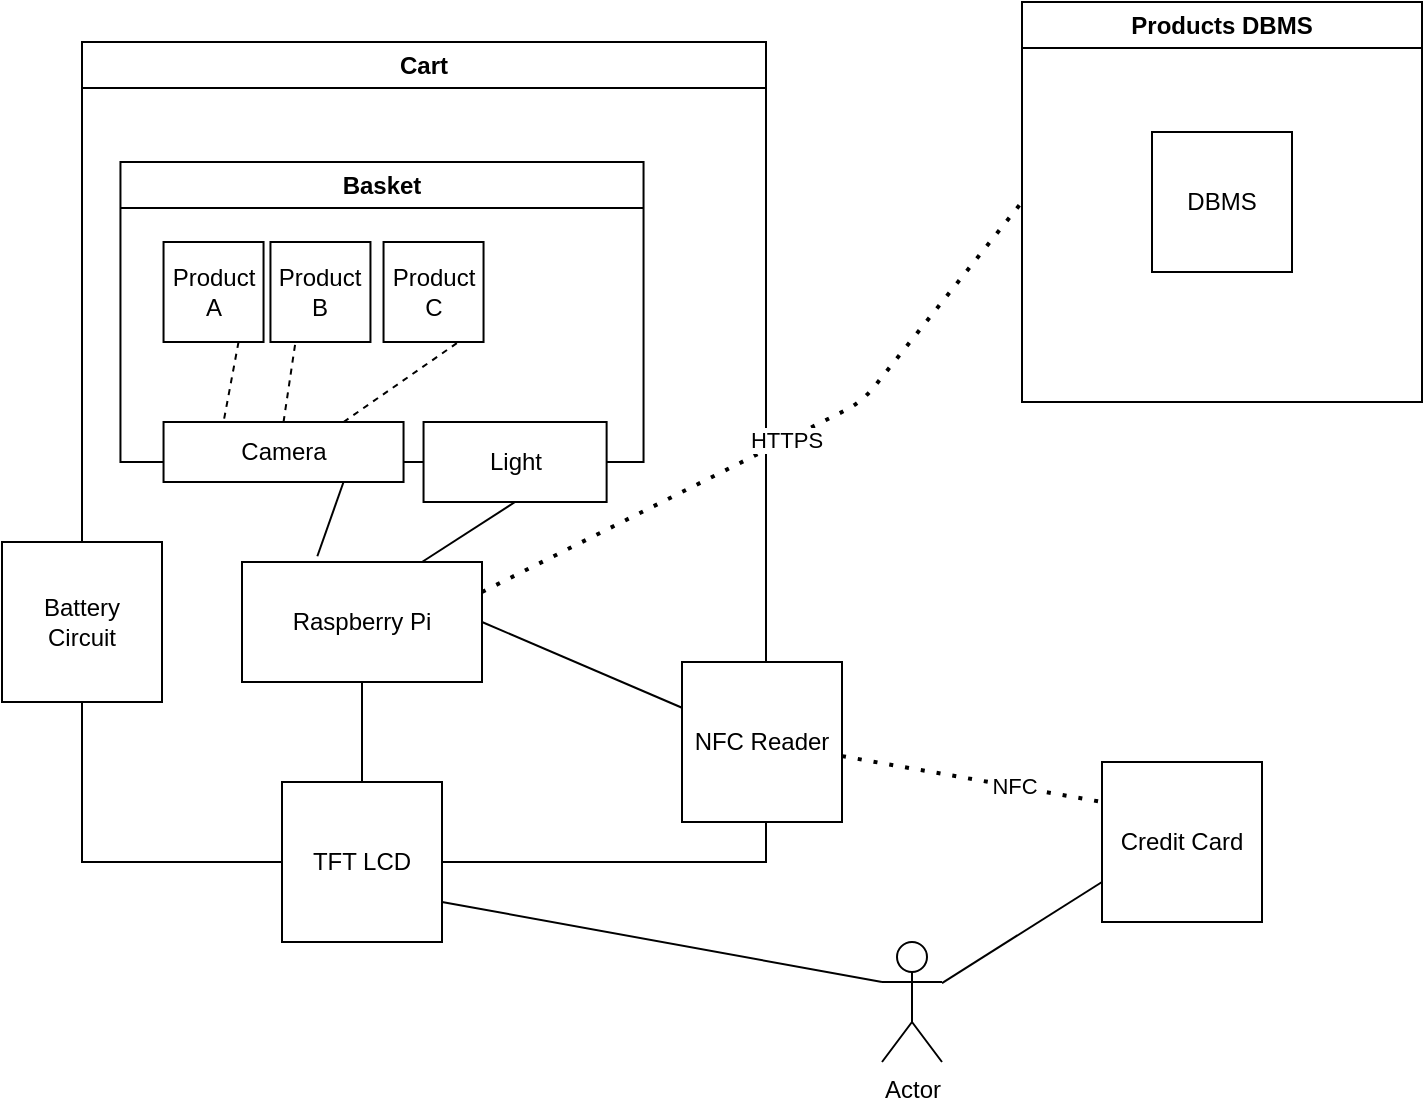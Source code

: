<mxfile>
    <diagram id="13ZNeHXRz-84Zpn5O_HL" name="Page-1">
        <mxGraphModel dx="1037" dy="804" grid="1" gridSize="10" guides="1" tooltips="1" connect="1" arrows="1" fold="1" page="1" pageScale="1" pageWidth="850" pageHeight="1100" math="0" shadow="0">
            <root>
                <mxCell id="0"/>
                <mxCell id="1" parent="0"/>
                <mxCell id="2" value="Cart" style="swimlane;whiteSpace=wrap;html=1;" vertex="1" parent="1">
                    <mxGeometry x="110" y="90" width="342" height="410" as="geometry"/>
                </mxCell>
                <mxCell id="3" value="Basket" style="swimlane;whiteSpace=wrap;html=1;" vertex="1" parent="2">
                    <mxGeometry x="19.23" y="60" width="261.54" height="150" as="geometry"/>
                </mxCell>
                <mxCell id="4" value="Product A" style="whiteSpace=wrap;html=1;aspect=fixed;" vertex="1" parent="3">
                    <mxGeometry x="21.54" y="40" width="50" height="50" as="geometry"/>
                </mxCell>
                <mxCell id="6" value="Product C" style="whiteSpace=wrap;html=1;aspect=fixed;" vertex="1" parent="3">
                    <mxGeometry x="131.54" y="40" width="50" height="50" as="geometry"/>
                </mxCell>
                <mxCell id="5" value="Product B" style="whiteSpace=wrap;html=1;aspect=fixed;" vertex="1" parent="3">
                    <mxGeometry x="75" y="40" width="50" height="50" as="geometry"/>
                </mxCell>
                <mxCell id="7" value="Camera" style="rounded=0;whiteSpace=wrap;html=1;" vertex="1" parent="3">
                    <mxGeometry x="21.54" y="130" width="120" height="30" as="geometry"/>
                </mxCell>
                <mxCell id="13" value="" style="endArrow=none;dashed=1;html=1;entryX=0.25;entryY=0;entryDx=0;entryDy=0;exitX=0.75;exitY=1;exitDx=0;exitDy=0;" edge="1" parent="3" source="4" target="7">
                    <mxGeometry width="50" height="50" relative="1" as="geometry">
                        <mxPoint x="50.77" y="190" as="sourcePoint"/>
                        <mxPoint x="100.77" y="140" as="targetPoint"/>
                    </mxGeometry>
                </mxCell>
                <mxCell id="15" value="" style="endArrow=none;dashed=1;html=1;exitX=0.5;exitY=0;exitDx=0;exitDy=0;entryX=0.25;entryY=1;entryDx=0;entryDy=0;" edge="1" parent="3" source="7" target="5">
                    <mxGeometry width="50" height="50" relative="1" as="geometry">
                        <mxPoint x="100.77" y="140" as="sourcePoint"/>
                        <mxPoint x="150.77" y="90" as="targetPoint"/>
                    </mxGeometry>
                </mxCell>
                <mxCell id="16" value="" style="endArrow=none;dashed=1;html=1;exitX=0.75;exitY=0;exitDx=0;exitDy=0;entryX=0.75;entryY=1;entryDx=0;entryDy=0;" edge="1" parent="3" source="7" target="6">
                    <mxGeometry width="50" height="50" relative="1" as="geometry">
                        <mxPoint x="110.77" y="140" as="sourcePoint"/>
                        <mxPoint x="160.77" y="90" as="targetPoint"/>
                    </mxGeometry>
                </mxCell>
                <mxCell id="8" value="Light" style="rounded=0;whiteSpace=wrap;html=1;" vertex="1" parent="2">
                    <mxGeometry x="170.77" y="190" width="91.54" height="40" as="geometry"/>
                </mxCell>
                <mxCell id="17" value="Raspberry Pi" style="rounded=0;whiteSpace=wrap;html=1;" vertex="1" parent="2">
                    <mxGeometry x="80" y="260" width="120" height="60" as="geometry"/>
                </mxCell>
                <mxCell id="18" value="Battery&lt;br&gt;Circuit" style="whiteSpace=wrap;html=1;aspect=fixed;" vertex="1" parent="2">
                    <mxGeometry x="-40" y="250" width="80" height="80" as="geometry"/>
                </mxCell>
                <mxCell id="23" value="" style="endArrow=none;html=1;exitX=0.314;exitY=-0.048;exitDx=0;exitDy=0;exitPerimeter=0;entryX=0.75;entryY=1;entryDx=0;entryDy=0;" edge="1" parent="2" source="17" target="7">
                    <mxGeometry width="50" height="50" relative="1" as="geometry">
                        <mxPoint x="90" y="270" as="sourcePoint"/>
                        <mxPoint x="140" y="220" as="targetPoint"/>
                    </mxGeometry>
                </mxCell>
                <mxCell id="24" value="" style="endArrow=none;html=1;entryX=0.5;entryY=1;entryDx=0;entryDy=0;exitX=0.75;exitY=0;exitDx=0;exitDy=0;" edge="1" parent="2" source="17" target="8">
                    <mxGeometry width="50" height="50" relative="1" as="geometry">
                        <mxPoint x="180" y="270" as="sourcePoint"/>
                        <mxPoint x="230" y="220" as="targetPoint"/>
                    </mxGeometry>
                </mxCell>
                <mxCell id="19" value="TFT LCD" style="whiteSpace=wrap;html=1;aspect=fixed;" vertex="1" parent="1">
                    <mxGeometry x="210" y="460" width="80" height="80" as="geometry"/>
                </mxCell>
                <mxCell id="20" value="" style="endArrow=none;html=1;exitX=0.5;exitY=0;exitDx=0;exitDy=0;entryX=0.5;entryY=1;entryDx=0;entryDy=0;" edge="1" parent="1" source="19" target="17">
                    <mxGeometry width="50" height="50" relative="1" as="geometry">
                        <mxPoint x="380" y="440" as="sourcePoint"/>
                        <mxPoint x="430" y="390" as="targetPoint"/>
                        <Array as="points"/>
                    </mxGeometry>
                </mxCell>
                <mxCell id="21" value="NFC Reader" style="whiteSpace=wrap;html=1;aspect=fixed;" vertex="1" parent="1">
                    <mxGeometry x="410" y="400" width="80" height="80" as="geometry"/>
                </mxCell>
                <mxCell id="22" value="" style="endArrow=none;html=1;exitX=1;exitY=0.5;exitDx=0;exitDy=0;" edge="1" parent="1" source="17" target="21">
                    <mxGeometry width="50" height="50" relative="1" as="geometry">
                        <mxPoint x="340" y="430" as="sourcePoint"/>
                        <mxPoint x="390" y="380" as="targetPoint"/>
                    </mxGeometry>
                </mxCell>
                <mxCell id="25" value="Credit Card" style="whiteSpace=wrap;html=1;aspect=fixed;" vertex="1" parent="1">
                    <mxGeometry x="620" y="450" width="80" height="80" as="geometry"/>
                </mxCell>
                <mxCell id="26" value="" style="endArrow=none;dashed=1;html=1;dashPattern=1 3;strokeWidth=2;entryX=0;entryY=0.25;entryDx=0;entryDy=0;" edge="1" parent="1" source="21" target="25">
                    <mxGeometry width="50" height="50" relative="1" as="geometry">
                        <mxPoint x="530" y="500" as="sourcePoint"/>
                        <mxPoint x="580" y="450" as="targetPoint"/>
                    </mxGeometry>
                </mxCell>
                <mxCell id="27" value="NFC" style="edgeLabel;html=1;align=center;verticalAlign=middle;resizable=0;points=[];" vertex="1" connectable="0" parent="26">
                    <mxGeometry x="0.304" relative="1" as="geometry">
                        <mxPoint x="1" as="offset"/>
                    </mxGeometry>
                </mxCell>
                <mxCell id="29" style="edgeStyle=none;html=1;entryX=0;entryY=0.75;entryDx=0;entryDy=0;endArrow=none;endFill=0;" edge="1" parent="1" source="28" target="25">
                    <mxGeometry relative="1" as="geometry"/>
                </mxCell>
                <mxCell id="30" style="edgeStyle=none;html=1;exitX=0;exitY=0.333;exitDx=0;exitDy=0;exitPerimeter=0;entryX=1;entryY=0.75;entryDx=0;entryDy=0;endArrow=none;endFill=0;" edge="1" parent="1" source="28" target="19">
                    <mxGeometry relative="1" as="geometry"/>
                </mxCell>
                <mxCell id="28" value="Actor" style="shape=umlActor;verticalLabelPosition=bottom;verticalAlign=top;html=1;outlineConnect=0;" vertex="1" parent="1">
                    <mxGeometry x="510" y="540" width="30" height="60" as="geometry"/>
                </mxCell>
                <mxCell id="32" value="Products DBMS" style="swimlane;whiteSpace=wrap;html=1;" vertex="1" parent="1">
                    <mxGeometry x="580" y="70" width="200" height="200" as="geometry"/>
                </mxCell>
                <mxCell id="33" value="DBMS" style="whiteSpace=wrap;html=1;aspect=fixed;" vertex="1" parent="32">
                    <mxGeometry x="65" y="65" width="70" height="70" as="geometry"/>
                </mxCell>
                <mxCell id="36" value="HTTPS" style="endArrow=none;dashed=1;html=1;dashPattern=1 3;strokeWidth=2;exitX=1;exitY=0.25;exitDx=0;exitDy=0;entryX=0;entryY=0.5;entryDx=0;entryDy=0;" edge="1" parent="1" source="17" target="32">
                    <mxGeometry width="50" height="50" relative="1" as="geometry">
                        <mxPoint x="530" y="280" as="sourcePoint"/>
                        <mxPoint x="590" y="220" as="targetPoint"/>
                        <Array as="points">
                            <mxPoint x="500" y="270"/>
                        </Array>
                    </mxGeometry>
                </mxCell>
            </root>
        </mxGraphModel>
    </diagram>
</mxfile>